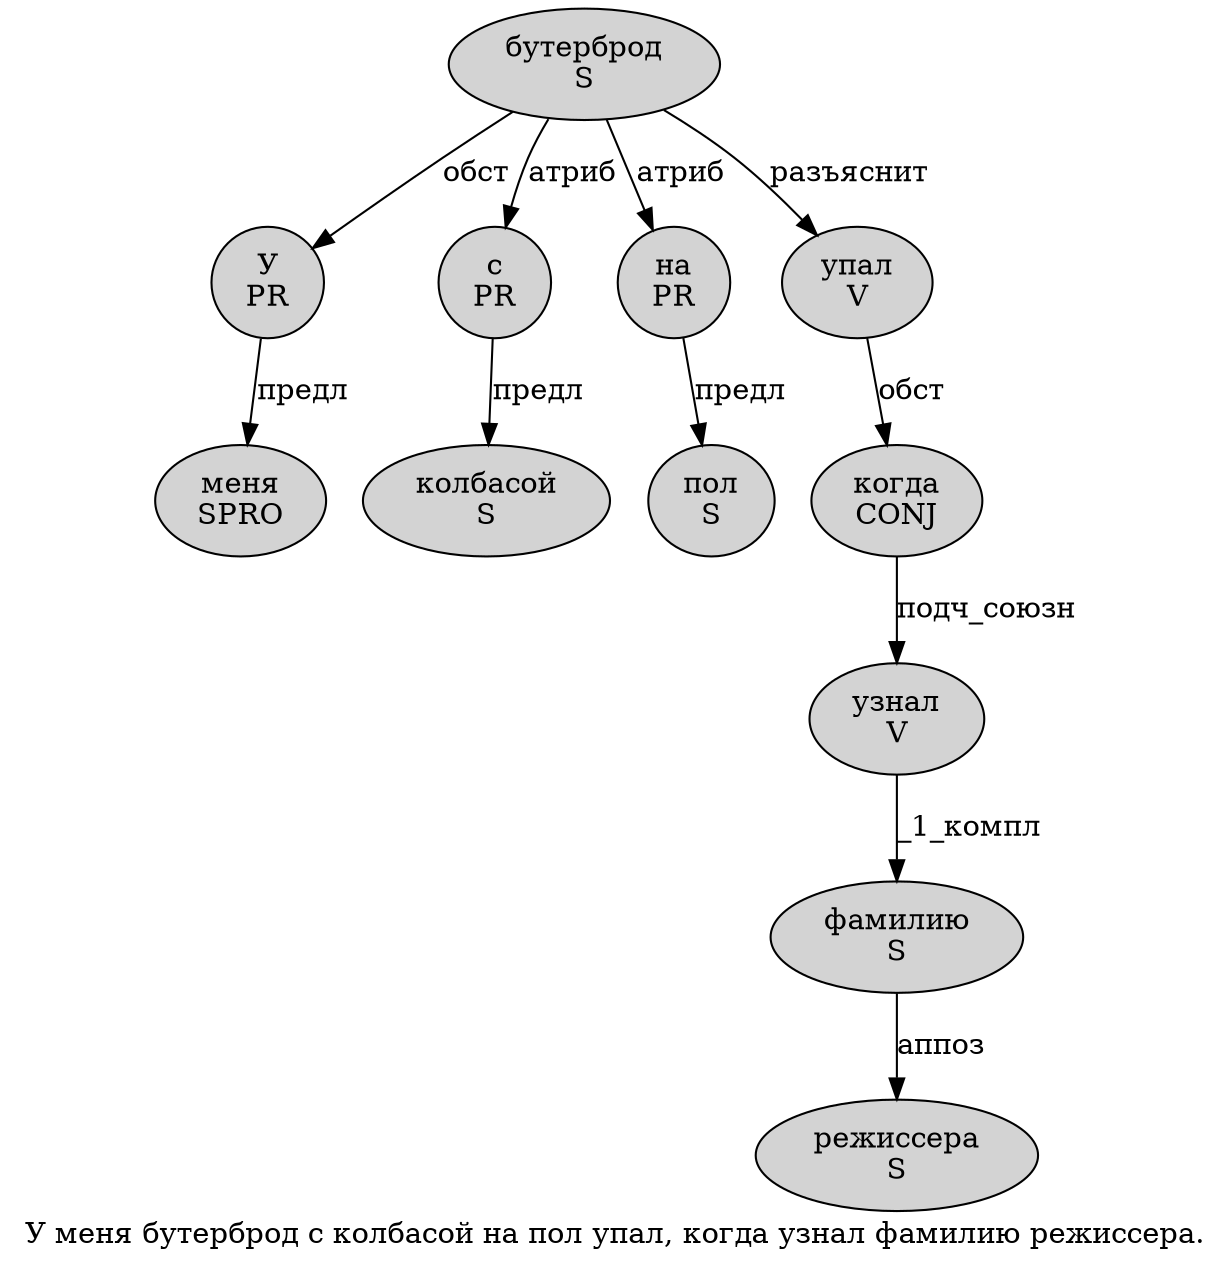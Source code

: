 digraph SENTENCE_4690 {
	graph [label="У меня бутерброд с колбасой на пол упал, когда узнал фамилию режиссера."]
	node [style=filled]
		0 [label="У
PR" color="" fillcolor=lightgray penwidth=1 shape=ellipse]
		1 [label="меня
SPRO" color="" fillcolor=lightgray penwidth=1 shape=ellipse]
		2 [label="бутерброд
S" color="" fillcolor=lightgray penwidth=1 shape=ellipse]
		3 [label="с
PR" color="" fillcolor=lightgray penwidth=1 shape=ellipse]
		4 [label="колбасой
S" color="" fillcolor=lightgray penwidth=1 shape=ellipse]
		5 [label="на
PR" color="" fillcolor=lightgray penwidth=1 shape=ellipse]
		6 [label="пол
S" color="" fillcolor=lightgray penwidth=1 shape=ellipse]
		7 [label="упал
V" color="" fillcolor=lightgray penwidth=1 shape=ellipse]
		9 [label="когда
CONJ" color="" fillcolor=lightgray penwidth=1 shape=ellipse]
		10 [label="узнал
V" color="" fillcolor=lightgray penwidth=1 shape=ellipse]
		11 [label="фамилию
S" color="" fillcolor=lightgray penwidth=1 shape=ellipse]
		12 [label="режиссера
S" color="" fillcolor=lightgray penwidth=1 shape=ellipse]
			3 -> 4 [label="предл"]
			10 -> 11 [label="_1_компл"]
			0 -> 1 [label="предл"]
			9 -> 10 [label="подч_союзн"]
			7 -> 9 [label="обст"]
			5 -> 6 [label="предл"]
			11 -> 12 [label="аппоз"]
			2 -> 0 [label="обст"]
			2 -> 3 [label="атриб"]
			2 -> 5 [label="атриб"]
			2 -> 7 [label="разъяснит"]
}